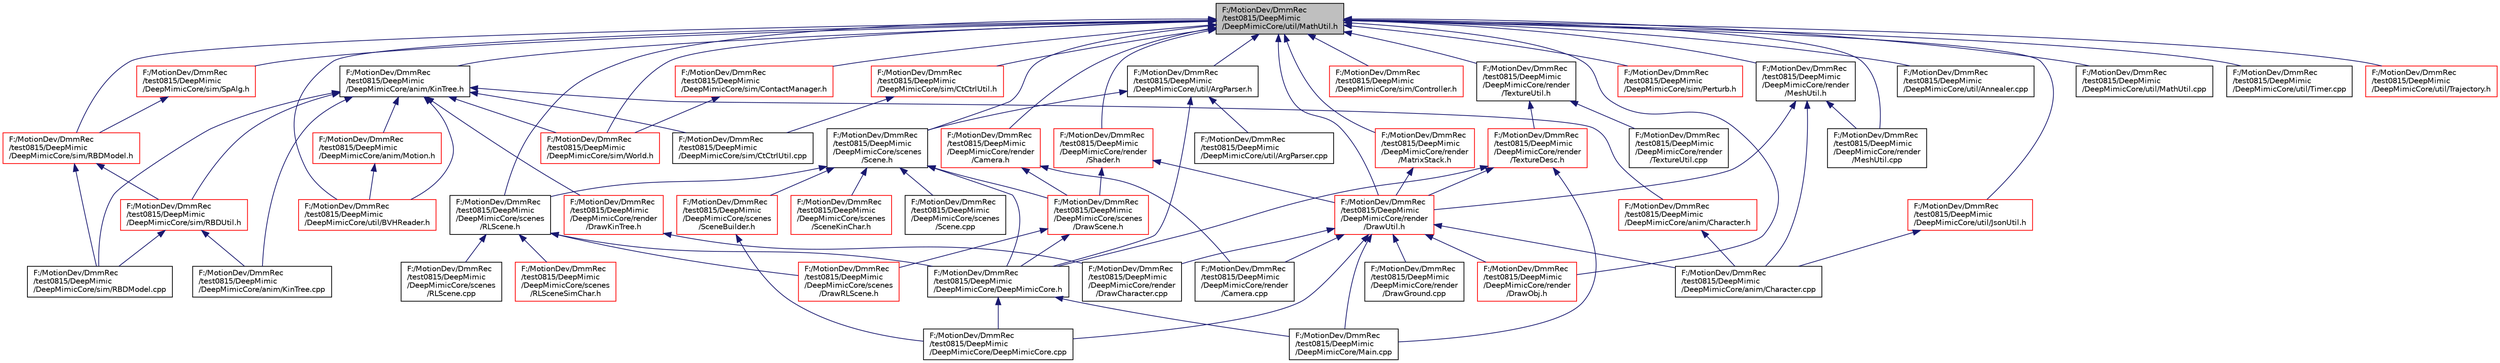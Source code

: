 digraph "F:/MotionDev/DmmRec/test0815/DeepMimic/DeepMimicCore/util/MathUtil.h"
{
 // LATEX_PDF_SIZE
  edge [fontname="Helvetica",fontsize="10",labelfontname="Helvetica",labelfontsize="10"];
  node [fontname="Helvetica",fontsize="10",shape=record];
  Node1 [label="F:/MotionDev/DmmRec\l/test0815/DeepMimic\l/DeepMimicCore/util/MathUtil.h",height=0.2,width=0.4,color="black", fillcolor="grey75", style="filled", fontcolor="black",tooltip=" "];
  Node1 -> Node2 [dir="back",color="midnightblue",fontsize="10",style="solid",fontname="Helvetica"];
  Node2 [label="F:/MotionDev/DmmRec\l/test0815/DeepMimic\l/DeepMimicCore/anim/KinTree.h",height=0.2,width=0.4,color="black", fillcolor="white", style="filled",URL="$_kin_tree_8h.html",tooltip=" "];
  Node2 -> Node3 [dir="back",color="midnightblue",fontsize="10",style="solid",fontname="Helvetica"];
  Node3 [label="F:/MotionDev/DmmRec\l/test0815/DeepMimic\l/DeepMimicCore/anim/Character.h",height=0.2,width=0.4,color="red", fillcolor="white", style="filled",URL="$_character_8h.html",tooltip=" "];
  Node3 -> Node4 [dir="back",color="midnightblue",fontsize="10",style="solid",fontname="Helvetica"];
  Node4 [label="F:/MotionDev/DmmRec\l/test0815/DeepMimic\l/DeepMimicCore/anim/Character.cpp",height=0.2,width=0.4,color="black", fillcolor="white", style="filled",URL="$_character_8cpp.html",tooltip=" "];
  Node2 -> Node44 [dir="back",color="midnightblue",fontsize="10",style="solid",fontname="Helvetica"];
  Node44 [label="F:/MotionDev/DmmRec\l/test0815/DeepMimic\l/DeepMimicCore/anim/KinTree.cpp",height=0.2,width=0.4,color="black", fillcolor="white", style="filled",URL="$_kin_tree_8cpp.html",tooltip=" "];
  Node2 -> Node45 [dir="back",color="midnightblue",fontsize="10",style="solid",fontname="Helvetica"];
  Node45 [label="F:/MotionDev/DmmRec\l/test0815/DeepMimic\l/DeepMimicCore/anim/Motion.h",height=0.2,width=0.4,color="red", fillcolor="white", style="filled",URL="$_motion_8h.html",tooltip=" "];
  Node45 -> Node54 [dir="back",color="midnightblue",fontsize="10",style="solid",fontname="Helvetica"];
  Node54 [label="F:/MotionDev/DmmRec\l/test0815/DeepMimic\l/DeepMimicCore/util/BVHReader.h",height=0.2,width=0.4,color="red", fillcolor="white", style="filled",URL="$_b_v_h_reader_8h.html",tooltip=" "];
  Node2 -> Node56 [dir="back",color="midnightblue",fontsize="10",style="solid",fontname="Helvetica"];
  Node56 [label="F:/MotionDev/DmmRec\l/test0815/DeepMimic\l/DeepMimicCore/render\l/DrawKinTree.h",height=0.2,width=0.4,color="red", fillcolor="white", style="filled",URL="$_draw_kin_tree_8h.html",tooltip=" "];
  Node56 -> Node17 [dir="back",color="midnightblue",fontsize="10",style="solid",fontname="Helvetica"];
  Node17 [label="F:/MotionDev/DmmRec\l/test0815/DeepMimic\l/DeepMimicCore/render\l/DrawCharacter.cpp",height=0.2,width=0.4,color="black", fillcolor="white", style="filled",URL="$_draw_character_8cpp.html",tooltip=" "];
  Node2 -> Node58 [dir="back",color="midnightblue",fontsize="10",style="solid",fontname="Helvetica"];
  Node58 [label="F:/MotionDev/DmmRec\l/test0815/DeepMimic\l/DeepMimicCore/sim/CtCtrlUtil.cpp",height=0.2,width=0.4,color="black", fillcolor="white", style="filled",URL="$_ct_ctrl_util_8cpp.html",tooltip=" "];
  Node2 -> Node59 [dir="back",color="midnightblue",fontsize="10",style="solid",fontname="Helvetica"];
  Node59 [label="F:/MotionDev/DmmRec\l/test0815/DeepMimic\l/DeepMimicCore/sim/RBDUtil.h",height=0.2,width=0.4,color="red", fillcolor="white", style="filled",URL="$_r_b_d_util_8h.html",tooltip=" "];
  Node59 -> Node44 [dir="back",color="midnightblue",fontsize="10",style="solid",fontname="Helvetica"];
  Node59 -> Node60 [dir="back",color="midnightblue",fontsize="10",style="solid",fontname="Helvetica"];
  Node60 [label="F:/MotionDev/DmmRec\l/test0815/DeepMimic\l/DeepMimicCore/sim/RBDModel.cpp",height=0.2,width=0.4,color="black", fillcolor="white", style="filled",URL="$_r_b_d_model_8cpp.html",tooltip=" "];
  Node2 -> Node60 [dir="back",color="midnightblue",fontsize="10",style="solid",fontname="Helvetica"];
  Node2 -> Node62 [dir="back",color="midnightblue",fontsize="10",style="solid",fontname="Helvetica"];
  Node62 [label="F:/MotionDev/DmmRec\l/test0815/DeepMimic\l/DeepMimicCore/sim/World.h",height=0.2,width=0.4,color="red", fillcolor="white", style="filled",URL="$_world_8h.html",tooltip=" "];
  Node2 -> Node54 [dir="back",color="midnightblue",fontsize="10",style="solid",fontname="Helvetica"];
  Node1 -> Node103 [dir="back",color="midnightblue",fontsize="10",style="solid",fontname="Helvetica"];
  Node103 [label="F:/MotionDev/DmmRec\l/test0815/DeepMimic\l/DeepMimicCore/util/ArgParser.h",height=0.2,width=0.4,color="black", fillcolor="white", style="filled",URL="$_arg_parser_8h.html",tooltip=" "];
  Node103 -> Node104 [dir="back",color="midnightblue",fontsize="10",style="solid",fontname="Helvetica"];
  Node104 [label="F:/MotionDev/DmmRec\l/test0815/DeepMimic\l/DeepMimicCore/DeepMimicCore.h",height=0.2,width=0.4,color="black", fillcolor="white", style="filled",URL="$_deep_mimic_core_8h.html",tooltip=" "];
  Node104 -> Node105 [dir="back",color="midnightblue",fontsize="10",style="solid",fontname="Helvetica"];
  Node105 [label="F:/MotionDev/DmmRec\l/test0815/DeepMimic\l/DeepMimicCore/DeepMimicCore.cpp",height=0.2,width=0.4,color="black", fillcolor="white", style="filled",URL="$_deep_mimic_core_8cpp.html",tooltip=" "];
  Node104 -> Node106 [dir="back",color="midnightblue",fontsize="10",style="solid",fontname="Helvetica"];
  Node106 [label="F:/MotionDev/DmmRec\l/test0815/DeepMimic\l/DeepMimicCore/Main.cpp",height=0.2,width=0.4,color="black", fillcolor="white", style="filled",URL="$_main_8cpp.html",tooltip=" "];
  Node103 -> Node107 [dir="back",color="midnightblue",fontsize="10",style="solid",fontname="Helvetica"];
  Node107 [label="F:/MotionDev/DmmRec\l/test0815/DeepMimic\l/DeepMimicCore/scenes\l/Scene.h",height=0.2,width=0.4,color="black", fillcolor="white", style="filled",URL="$_scene_8h.html",tooltip=" "];
  Node107 -> Node104 [dir="back",color="midnightblue",fontsize="10",style="solid",fontname="Helvetica"];
  Node107 -> Node108 [dir="back",color="midnightblue",fontsize="10",style="solid",fontname="Helvetica"];
  Node108 [label="F:/MotionDev/DmmRec\l/test0815/DeepMimic\l/DeepMimicCore/scenes\l/RLScene.h",height=0.2,width=0.4,color="black", fillcolor="white", style="filled",URL="$_r_l_scene_8h.html",tooltip=" "];
  Node108 -> Node104 [dir="back",color="midnightblue",fontsize="10",style="solid",fontname="Helvetica"];
  Node108 -> Node109 [dir="back",color="midnightblue",fontsize="10",style="solid",fontname="Helvetica"];
  Node109 [label="F:/MotionDev/DmmRec\l/test0815/DeepMimic\l/DeepMimicCore/scenes\l/DrawRLScene.h",height=0.2,width=0.4,color="red", fillcolor="white", style="filled",URL="$_draw_r_l_scene_8h.html",tooltip=" "];
  Node108 -> Node111 [dir="back",color="midnightblue",fontsize="10",style="solid",fontname="Helvetica"];
  Node111 [label="F:/MotionDev/DmmRec\l/test0815/DeepMimic\l/DeepMimicCore/scenes\l/RLScene.cpp",height=0.2,width=0.4,color="black", fillcolor="white", style="filled",URL="$_r_l_scene_8cpp.html",tooltip=" "];
  Node108 -> Node29 [dir="back",color="midnightblue",fontsize="10",style="solid",fontname="Helvetica"];
  Node29 [label="F:/MotionDev/DmmRec\l/test0815/DeepMimic\l/DeepMimicCore/scenes\l/RLSceneSimChar.h",height=0.2,width=0.4,color="red", fillcolor="white", style="filled",URL="$_r_l_scene_sim_char_8h.html",tooltip=" "];
  Node107 -> Node112 [dir="back",color="midnightblue",fontsize="10",style="solid",fontname="Helvetica"];
  Node112 [label="F:/MotionDev/DmmRec\l/test0815/DeepMimic\l/DeepMimicCore/scenes\l/DrawScene.h",height=0.2,width=0.4,color="red", fillcolor="white", style="filled",URL="$_draw_scene_8h.html",tooltip=" "];
  Node112 -> Node104 [dir="back",color="midnightblue",fontsize="10",style="solid",fontname="Helvetica"];
  Node112 -> Node109 [dir="back",color="midnightblue",fontsize="10",style="solid",fontname="Helvetica"];
  Node107 -> Node114 [dir="back",color="midnightblue",fontsize="10",style="solid",fontname="Helvetica"];
  Node114 [label="F:/MotionDev/DmmRec\l/test0815/DeepMimic\l/DeepMimicCore/scenes\l/SceneBuilder.h",height=0.2,width=0.4,color="red", fillcolor="white", style="filled",URL="$_scene_builder_8h.html",tooltip=" "];
  Node114 -> Node105 [dir="back",color="midnightblue",fontsize="10",style="solid",fontname="Helvetica"];
  Node107 -> Node12 [dir="back",color="midnightblue",fontsize="10",style="solid",fontname="Helvetica"];
  Node12 [label="F:/MotionDev/DmmRec\l/test0815/DeepMimic\l/DeepMimicCore/scenes\l/SceneKinChar.h",height=0.2,width=0.4,color="red", fillcolor="white", style="filled",URL="$_scene_kin_char_8h.html",tooltip=" "];
  Node107 -> Node115 [dir="back",color="midnightblue",fontsize="10",style="solid",fontname="Helvetica"];
  Node115 [label="F:/MotionDev/DmmRec\l/test0815/DeepMimic\l/DeepMimicCore/scenes\l/Scene.cpp",height=0.2,width=0.4,color="black", fillcolor="white", style="filled",URL="$_scene_8cpp.html",tooltip=" "];
  Node103 -> Node116 [dir="back",color="midnightblue",fontsize="10",style="solid",fontname="Helvetica"];
  Node116 [label="F:/MotionDev/DmmRec\l/test0815/DeepMimic\l/DeepMimicCore/util/ArgParser.cpp",height=0.2,width=0.4,color="black", fillcolor="white", style="filled",URL="$_arg_parser_8cpp.html",tooltip=" "];
  Node1 -> Node117 [dir="back",color="midnightblue",fontsize="10",style="solid",fontname="Helvetica"];
  Node117 [label="F:/MotionDev/DmmRec\l/test0815/DeepMimic\l/DeepMimicCore/render\l/TextureUtil.h",height=0.2,width=0.4,color="black", fillcolor="white", style="filled",URL="$_texture_util_8h.html",tooltip=" "];
  Node117 -> Node118 [dir="back",color="midnightblue",fontsize="10",style="solid",fontname="Helvetica"];
  Node118 [label="F:/MotionDev/DmmRec\l/test0815/DeepMimic\l/DeepMimicCore/render\l/TextureDesc.h",height=0.2,width=0.4,color="red", fillcolor="white", style="filled",URL="$_texture_desc_8h.html",tooltip=" "];
  Node118 -> Node104 [dir="back",color="midnightblue",fontsize="10",style="solid",fontname="Helvetica"];
  Node118 -> Node119 [dir="back",color="midnightblue",fontsize="10",style="solid",fontname="Helvetica"];
  Node119 [label="F:/MotionDev/DmmRec\l/test0815/DeepMimic\l/DeepMimicCore/render\l/DrawUtil.h",height=0.2,width=0.4,color="red", fillcolor="white", style="filled",URL="$_draw_util_8h.html",tooltip=" "];
  Node119 -> Node4 [dir="back",color="midnightblue",fontsize="10",style="solid",fontname="Helvetica"];
  Node119 -> Node105 [dir="back",color="midnightblue",fontsize="10",style="solid",fontname="Helvetica"];
  Node119 -> Node106 [dir="back",color="midnightblue",fontsize="10",style="solid",fontname="Helvetica"];
  Node119 -> Node120 [dir="back",color="midnightblue",fontsize="10",style="solid",fontname="Helvetica"];
  Node120 [label="F:/MotionDev/DmmRec\l/test0815/DeepMimic\l/DeepMimicCore/render\l/Camera.cpp",height=0.2,width=0.4,color="black", fillcolor="white", style="filled",URL="$_camera_8cpp.html",tooltip=" "];
  Node119 -> Node17 [dir="back",color="midnightblue",fontsize="10",style="solid",fontname="Helvetica"];
  Node119 -> Node85 [dir="back",color="midnightblue",fontsize="10",style="solid",fontname="Helvetica"];
  Node85 [label="F:/MotionDev/DmmRec\l/test0815/DeepMimic\l/DeepMimicCore/render\l/DrawGround.cpp",height=0.2,width=0.4,color="black", fillcolor="white", style="filled",URL="$_draw_ground_8cpp.html",tooltip=" "];
  Node119 -> Node67 [dir="back",color="midnightblue",fontsize="10",style="solid",fontname="Helvetica"];
  Node67 [label="F:/MotionDev/DmmRec\l/test0815/DeepMimic\l/DeepMimicCore/render\l/DrawObj.h",height=0.2,width=0.4,color="red", fillcolor="white", style="filled",URL="$_draw_obj_8h.html",tooltip=" "];
  Node118 -> Node106 [dir="back",color="midnightblue",fontsize="10",style="solid",fontname="Helvetica"];
  Node117 -> Node128 [dir="back",color="midnightblue",fontsize="10",style="solid",fontname="Helvetica"];
  Node128 [label="F:/MotionDev/DmmRec\l/test0815/DeepMimic\l/DeepMimicCore/render\l/TextureUtil.cpp",height=0.2,width=0.4,color="black", fillcolor="white", style="filled",URL="$_texture_util_8cpp.html",tooltip=" "];
  Node1 -> Node107 [dir="back",color="midnightblue",fontsize="10",style="solid",fontname="Helvetica"];
  Node1 -> Node108 [dir="back",color="midnightblue",fontsize="10",style="solid",fontname="Helvetica"];
  Node1 -> Node119 [dir="back",color="midnightblue",fontsize="10",style="solid",fontname="Helvetica"];
  Node1 -> Node129 [dir="back",color="midnightblue",fontsize="10",style="solid",fontname="Helvetica"];
  Node129 [label="F:/MotionDev/DmmRec\l/test0815/DeepMimic\l/DeepMimicCore/render\l/Camera.h",height=0.2,width=0.4,color="red", fillcolor="white", style="filled",URL="$_camera_8h.html",tooltip=" "];
  Node129 -> Node112 [dir="back",color="midnightblue",fontsize="10",style="solid",fontname="Helvetica"];
  Node129 -> Node120 [dir="back",color="midnightblue",fontsize="10",style="solid",fontname="Helvetica"];
  Node1 -> Node67 [dir="back",color="midnightblue",fontsize="10",style="solid",fontname="Helvetica"];
  Node1 -> Node130 [dir="back",color="midnightblue",fontsize="10",style="solid",fontname="Helvetica"];
  Node130 [label="F:/MotionDev/DmmRec\l/test0815/DeepMimic\l/DeepMimicCore/render\l/MatrixStack.h",height=0.2,width=0.4,color="red", fillcolor="white", style="filled",URL="$_matrix_stack_8h.html",tooltip=" "];
  Node130 -> Node119 [dir="back",color="midnightblue",fontsize="10",style="solid",fontname="Helvetica"];
  Node1 -> Node132 [dir="back",color="midnightblue",fontsize="10",style="solid",fontname="Helvetica"];
  Node132 [label="F:/MotionDev/DmmRec\l/test0815/DeepMimic\l/DeepMimicCore/render\l/MeshUtil.h",height=0.2,width=0.4,color="black", fillcolor="white", style="filled",URL="$_mesh_util_8h.html",tooltip=" "];
  Node132 -> Node4 [dir="back",color="midnightblue",fontsize="10",style="solid",fontname="Helvetica"];
  Node132 -> Node119 [dir="back",color="midnightblue",fontsize="10",style="solid",fontname="Helvetica"];
  Node132 -> Node133 [dir="back",color="midnightblue",fontsize="10",style="solid",fontname="Helvetica"];
  Node133 [label="F:/MotionDev/DmmRec\l/test0815/DeepMimic\l/DeepMimicCore/render\l/MeshUtil.cpp",height=0.2,width=0.4,color="black", fillcolor="white", style="filled",URL="$_mesh_util_8cpp.html",tooltip=" "];
  Node1 -> Node133 [dir="back",color="midnightblue",fontsize="10",style="solid",fontname="Helvetica"];
  Node1 -> Node134 [dir="back",color="midnightblue",fontsize="10",style="solid",fontname="Helvetica"];
  Node134 [label="F:/MotionDev/DmmRec\l/test0815/DeepMimic\l/DeepMimicCore/render\l/Shader.h",height=0.2,width=0.4,color="red", fillcolor="white", style="filled",URL="$_shader_8h.html",tooltip=" "];
  Node134 -> Node112 [dir="back",color="midnightblue",fontsize="10",style="solid",fontname="Helvetica"];
  Node134 -> Node119 [dir="back",color="midnightblue",fontsize="10",style="solid",fontname="Helvetica"];
  Node1 -> Node136 [dir="back",color="midnightblue",fontsize="10",style="solid",fontname="Helvetica"];
  Node136 [label="F:/MotionDev/DmmRec\l/test0815/DeepMimic\l/DeepMimicCore/sim/Controller.h",height=0.2,width=0.4,color="red", fillcolor="white", style="filled",URL="$_controller_8h.html",tooltip=" "];
  Node1 -> Node137 [dir="back",color="midnightblue",fontsize="10",style="solid",fontname="Helvetica"];
  Node137 [label="F:/MotionDev/DmmRec\l/test0815/DeepMimic\l/DeepMimicCore/sim/ContactManager.h",height=0.2,width=0.4,color="red", fillcolor="white", style="filled",URL="$_contact_manager_8h.html",tooltip=" "];
  Node137 -> Node62 [dir="back",color="midnightblue",fontsize="10",style="solid",fontname="Helvetica"];
  Node1 -> Node138 [dir="back",color="midnightblue",fontsize="10",style="solid",fontname="Helvetica"];
  Node138 [label="F:/MotionDev/DmmRec\l/test0815/DeepMimic\l/DeepMimicCore/sim/CtCtrlUtil.h",height=0.2,width=0.4,color="red", fillcolor="white", style="filled",URL="$_ct_ctrl_util_8h.html",tooltip=" "];
  Node138 -> Node58 [dir="back",color="midnightblue",fontsize="10",style="solid",fontname="Helvetica"];
  Node1 -> Node139 [dir="back",color="midnightblue",fontsize="10",style="solid",fontname="Helvetica"];
  Node139 [label="F:/MotionDev/DmmRec\l/test0815/DeepMimic\l/DeepMimicCore/sim/Perturb.h",height=0.2,width=0.4,color="red", fillcolor="white", style="filled",URL="$_perturb_8h.html",tooltip=" "];
  Node1 -> Node143 [dir="back",color="midnightblue",fontsize="10",style="solid",fontname="Helvetica"];
  Node143 [label="F:/MotionDev/DmmRec\l/test0815/DeepMimic\l/DeepMimicCore/sim/SpAlg.h",height=0.2,width=0.4,color="red", fillcolor="white", style="filled",URL="$_sp_alg_8h.html",tooltip=" "];
  Node143 -> Node144 [dir="back",color="midnightblue",fontsize="10",style="solid",fontname="Helvetica"];
  Node144 [label="F:/MotionDev/DmmRec\l/test0815/DeepMimic\l/DeepMimicCore/sim/RBDModel.h",height=0.2,width=0.4,color="red", fillcolor="white", style="filled",URL="$_r_b_d_model_8h.html",tooltip=" "];
  Node144 -> Node60 [dir="back",color="midnightblue",fontsize="10",style="solid",fontname="Helvetica"];
  Node144 -> Node59 [dir="back",color="midnightblue",fontsize="10",style="solid",fontname="Helvetica"];
  Node1 -> Node144 [dir="back",color="midnightblue",fontsize="10",style="solid",fontname="Helvetica"];
  Node1 -> Node62 [dir="back",color="midnightblue",fontsize="10",style="solid",fontname="Helvetica"];
  Node1 -> Node146 [dir="back",color="midnightblue",fontsize="10",style="solid",fontname="Helvetica"];
  Node146 [label="F:/MotionDev/DmmRec\l/test0815/DeepMimic\l/DeepMimicCore/util/Annealer.cpp",height=0.2,width=0.4,color="black", fillcolor="white", style="filled",URL="$_annealer_8cpp.html",tooltip=" "];
  Node1 -> Node54 [dir="back",color="midnightblue",fontsize="10",style="solid",fontname="Helvetica"];
  Node1 -> Node147 [dir="back",color="midnightblue",fontsize="10",style="solid",fontname="Helvetica"];
  Node147 [label="F:/MotionDev/DmmRec\l/test0815/DeepMimic\l/DeepMimicCore/util/JsonUtil.h",height=0.2,width=0.4,color="red", fillcolor="white", style="filled",URL="$_json_util_8h.html",tooltip=" "];
  Node147 -> Node4 [dir="back",color="midnightblue",fontsize="10",style="solid",fontname="Helvetica"];
  Node1 -> Node149 [dir="back",color="midnightblue",fontsize="10",style="solid",fontname="Helvetica"];
  Node149 [label="F:/MotionDev/DmmRec\l/test0815/DeepMimic\l/DeepMimicCore/util/MathUtil.cpp",height=0.2,width=0.4,color="black", fillcolor="white", style="filled",URL="$_math_util_8cpp.html",tooltip=" "];
  Node1 -> Node150 [dir="back",color="midnightblue",fontsize="10",style="solid",fontname="Helvetica"];
  Node150 [label="F:/MotionDev/DmmRec\l/test0815/DeepMimic\l/DeepMimicCore/util/Timer.cpp",height=0.2,width=0.4,color="black", fillcolor="white", style="filled",URL="$_timer_8cpp.html",tooltip=" "];
  Node1 -> Node151 [dir="back",color="midnightblue",fontsize="10",style="solid",fontname="Helvetica"];
  Node151 [label="F:/MotionDev/DmmRec\l/test0815/DeepMimic\l/DeepMimicCore/util/Trajectory.h",height=0.2,width=0.4,color="red", fillcolor="white", style="filled",URL="$_trajectory_8h.html",tooltip=" "];
}
